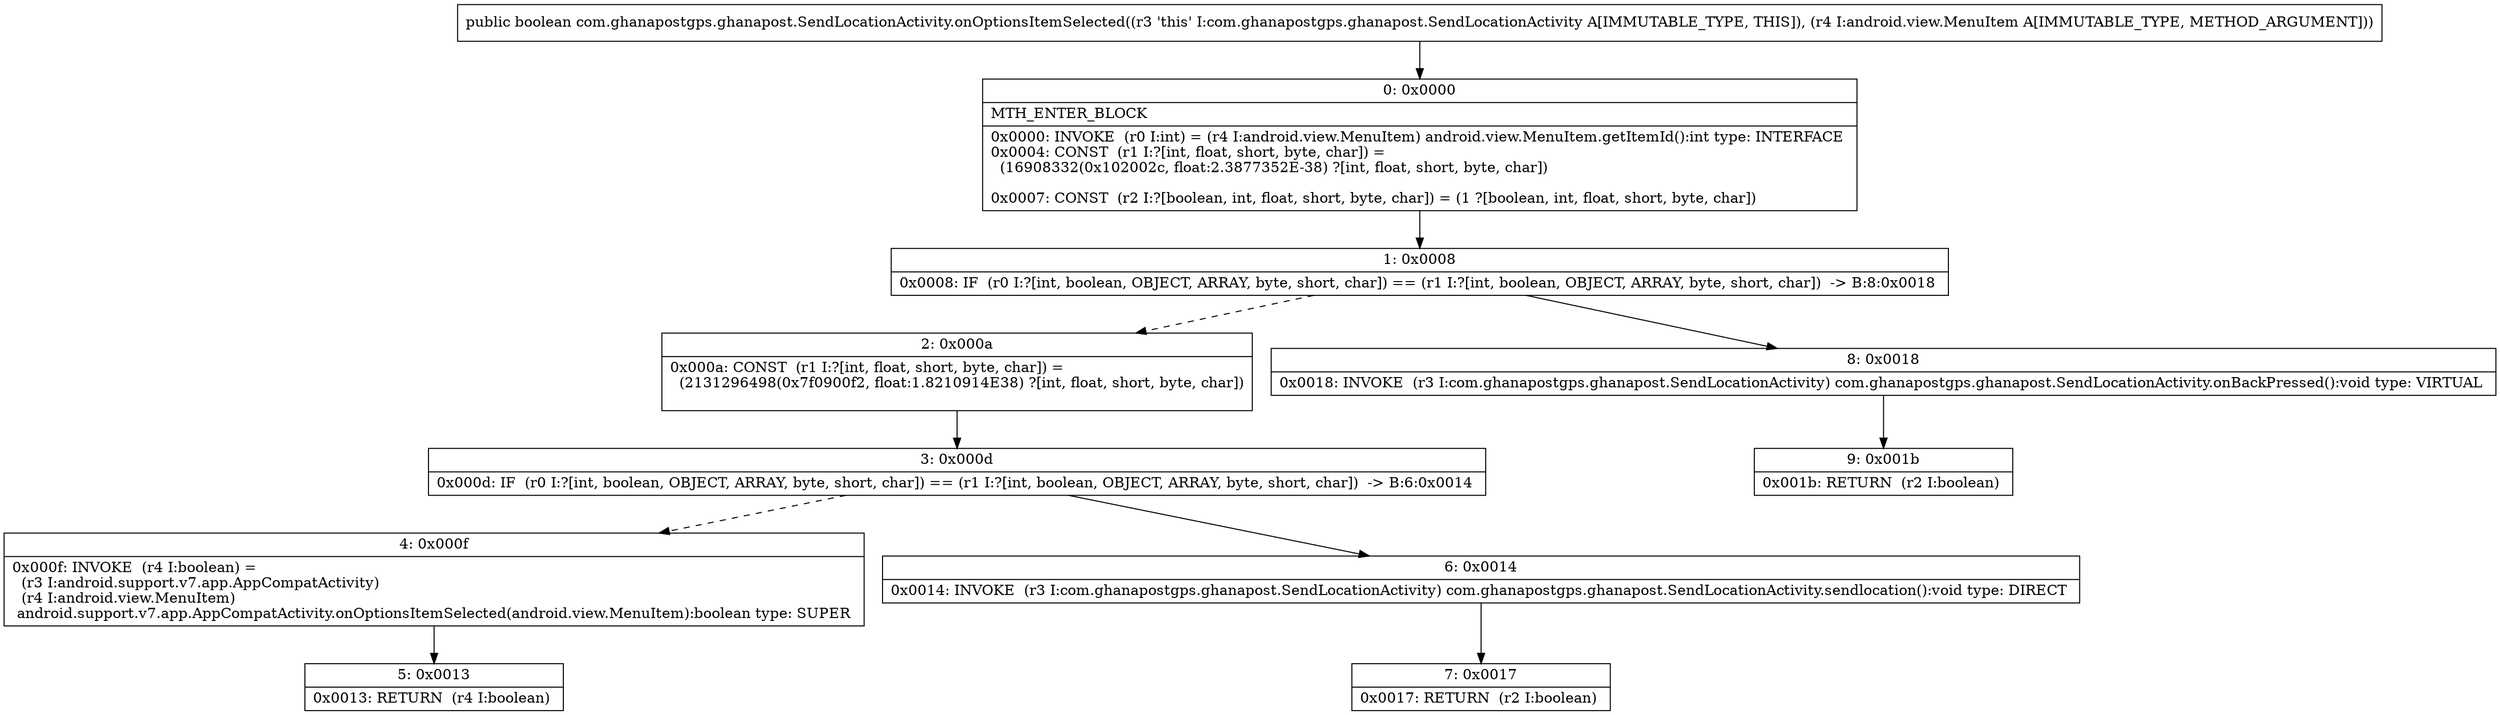 digraph "CFG forcom.ghanapostgps.ghanapost.SendLocationActivity.onOptionsItemSelected(Landroid\/view\/MenuItem;)Z" {
Node_0 [shape=record,label="{0\:\ 0x0000|MTH_ENTER_BLOCK\l|0x0000: INVOKE  (r0 I:int) = (r4 I:android.view.MenuItem) android.view.MenuItem.getItemId():int type: INTERFACE \l0x0004: CONST  (r1 I:?[int, float, short, byte, char]) = \l  (16908332(0x102002c, float:2.3877352E\-38) ?[int, float, short, byte, char])\l \l0x0007: CONST  (r2 I:?[boolean, int, float, short, byte, char]) = (1 ?[boolean, int, float, short, byte, char]) \l}"];
Node_1 [shape=record,label="{1\:\ 0x0008|0x0008: IF  (r0 I:?[int, boolean, OBJECT, ARRAY, byte, short, char]) == (r1 I:?[int, boolean, OBJECT, ARRAY, byte, short, char])  \-\> B:8:0x0018 \l}"];
Node_2 [shape=record,label="{2\:\ 0x000a|0x000a: CONST  (r1 I:?[int, float, short, byte, char]) = \l  (2131296498(0x7f0900f2, float:1.8210914E38) ?[int, float, short, byte, char])\l \l}"];
Node_3 [shape=record,label="{3\:\ 0x000d|0x000d: IF  (r0 I:?[int, boolean, OBJECT, ARRAY, byte, short, char]) == (r1 I:?[int, boolean, OBJECT, ARRAY, byte, short, char])  \-\> B:6:0x0014 \l}"];
Node_4 [shape=record,label="{4\:\ 0x000f|0x000f: INVOKE  (r4 I:boolean) = \l  (r3 I:android.support.v7.app.AppCompatActivity)\l  (r4 I:android.view.MenuItem)\l android.support.v7.app.AppCompatActivity.onOptionsItemSelected(android.view.MenuItem):boolean type: SUPER \l}"];
Node_5 [shape=record,label="{5\:\ 0x0013|0x0013: RETURN  (r4 I:boolean) \l}"];
Node_6 [shape=record,label="{6\:\ 0x0014|0x0014: INVOKE  (r3 I:com.ghanapostgps.ghanapost.SendLocationActivity) com.ghanapostgps.ghanapost.SendLocationActivity.sendlocation():void type: DIRECT \l}"];
Node_7 [shape=record,label="{7\:\ 0x0017|0x0017: RETURN  (r2 I:boolean) \l}"];
Node_8 [shape=record,label="{8\:\ 0x0018|0x0018: INVOKE  (r3 I:com.ghanapostgps.ghanapost.SendLocationActivity) com.ghanapostgps.ghanapost.SendLocationActivity.onBackPressed():void type: VIRTUAL \l}"];
Node_9 [shape=record,label="{9\:\ 0x001b|0x001b: RETURN  (r2 I:boolean) \l}"];
MethodNode[shape=record,label="{public boolean com.ghanapostgps.ghanapost.SendLocationActivity.onOptionsItemSelected((r3 'this' I:com.ghanapostgps.ghanapost.SendLocationActivity A[IMMUTABLE_TYPE, THIS]), (r4 I:android.view.MenuItem A[IMMUTABLE_TYPE, METHOD_ARGUMENT])) }"];
MethodNode -> Node_0;
Node_0 -> Node_1;
Node_1 -> Node_2[style=dashed];
Node_1 -> Node_8;
Node_2 -> Node_3;
Node_3 -> Node_4[style=dashed];
Node_3 -> Node_6;
Node_4 -> Node_5;
Node_6 -> Node_7;
Node_8 -> Node_9;
}

